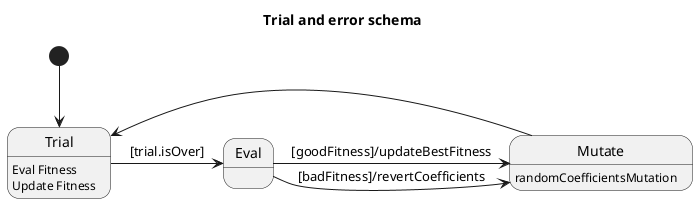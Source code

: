 @startuml

title Trial and error schema
[*] --> Trial
Trial : Eval Fitness
Trial : Update Fitness
Trial -> Eval : [trial.isOver]
Eval -> Mutate : [goodFitness]/updateBestFitness
Eval -> Mutate : [badFitness]/revertCoefficients
Mutate -> Trial
Mutate : randomCoefficientsMutation
@enduml